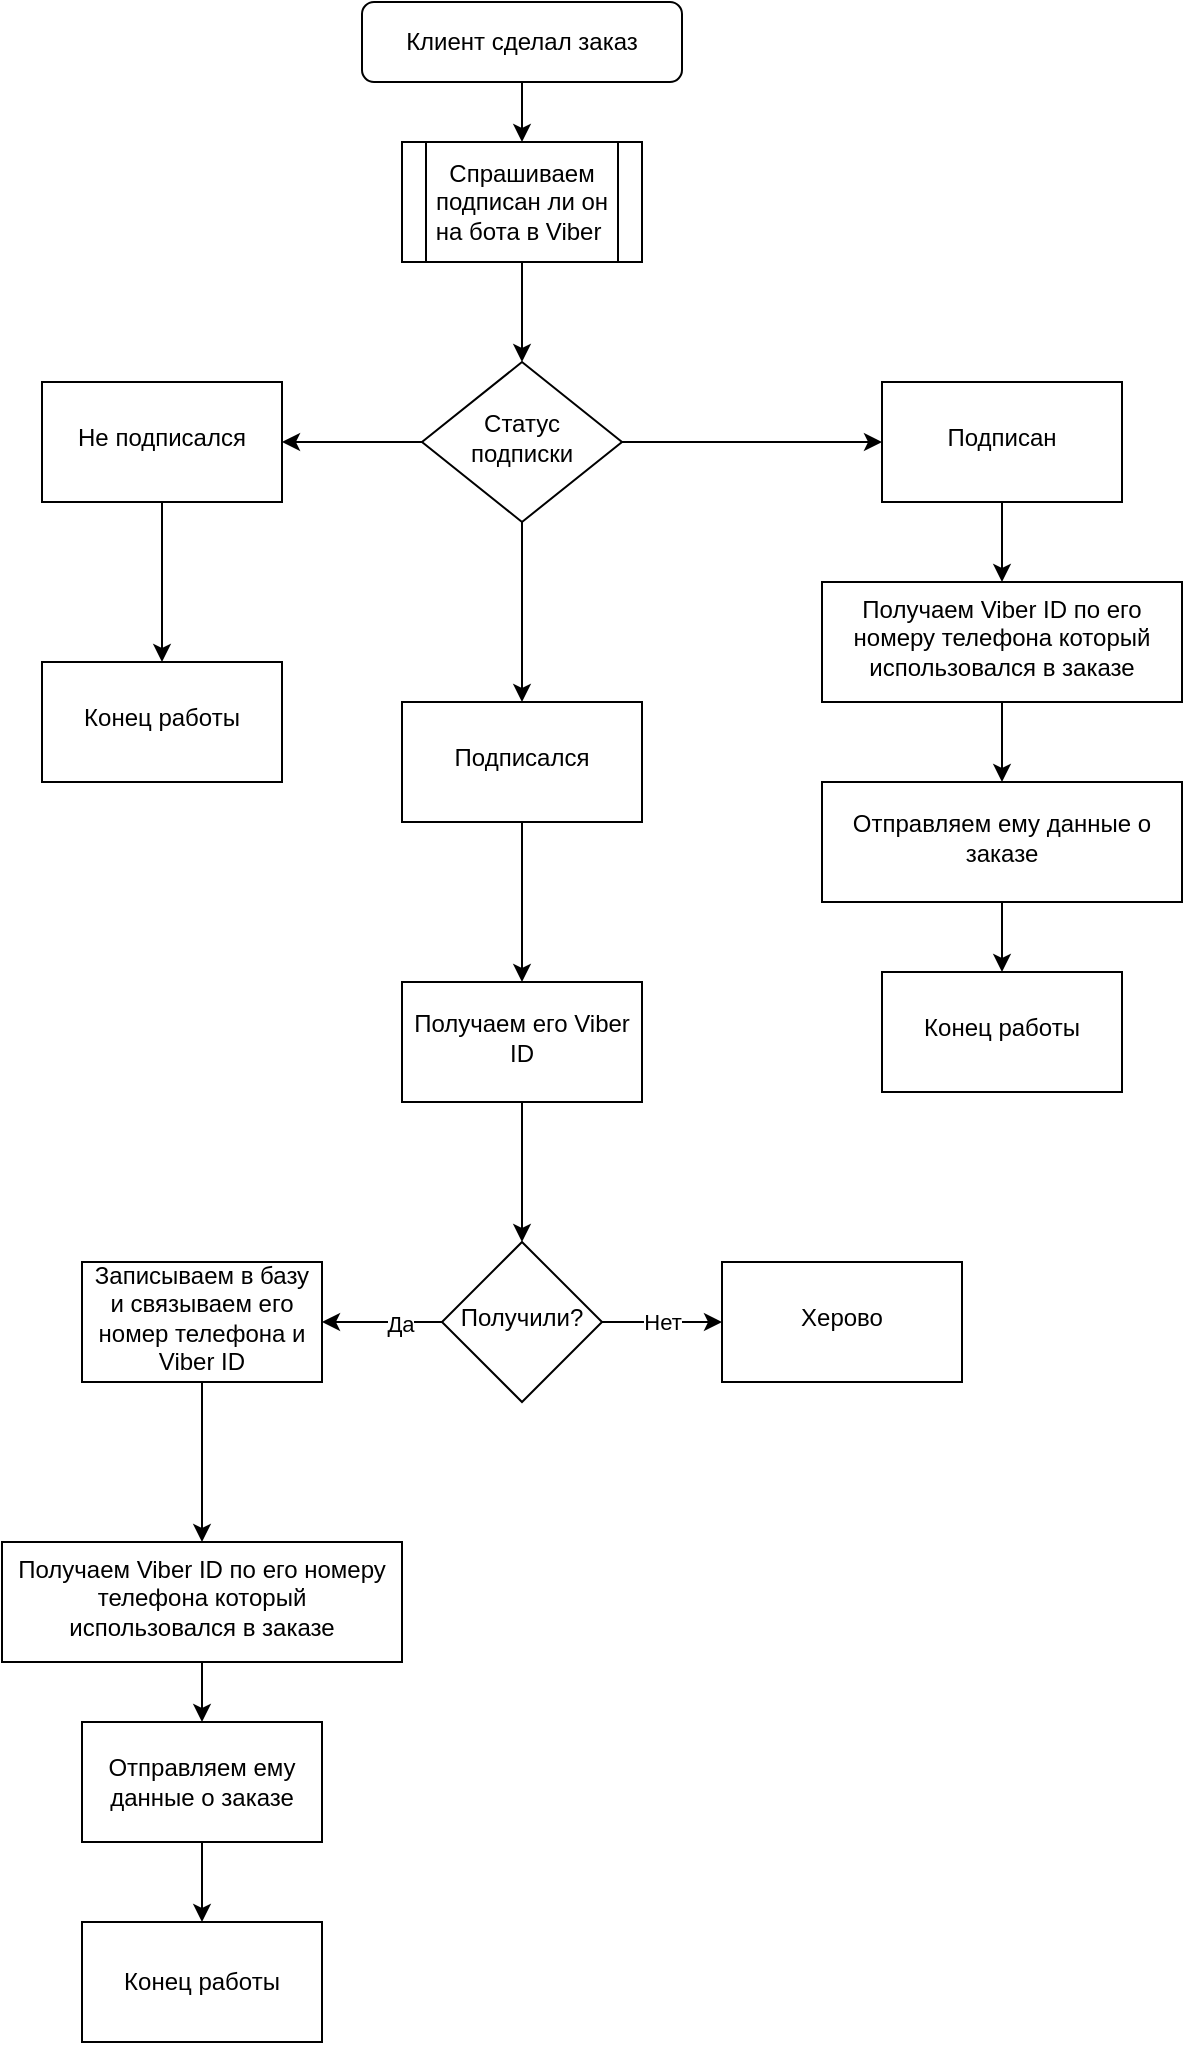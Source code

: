 <mxfile version="13.9.6" type="github">
  <diagram id="C5RBs43oDa-KdzZeNtuy" name="Page-1">
    <mxGraphModel dx="2370" dy="1315" grid="1" gridSize="10" guides="1" tooltips="1" connect="1" arrows="1" fold="1" page="1" pageScale="1" pageWidth="827" pageHeight="1169" math="0" shadow="0">
      <root>
        <mxCell id="WIyWlLk6GJQsqaUBKTNV-0" />
        <mxCell id="WIyWlLk6GJQsqaUBKTNV-1" parent="WIyWlLk6GJQsqaUBKTNV-0" />
        <mxCell id="ar77lbCRcMSKX_j9h_aJ-3" value="" style="edgeStyle=orthogonalEdgeStyle;rounded=0;orthogonalLoop=1;jettySize=auto;html=1;" edge="1" parent="WIyWlLk6GJQsqaUBKTNV-1" source="WIyWlLk6GJQsqaUBKTNV-3" target="ar77lbCRcMSKX_j9h_aJ-2">
          <mxGeometry relative="1" as="geometry" />
        </mxCell>
        <mxCell id="WIyWlLk6GJQsqaUBKTNV-3" value="Клиент сделал заказ" style="rounded=1;whiteSpace=wrap;html=1;fontSize=12;glass=0;strokeWidth=1;shadow=0;" parent="WIyWlLk6GJQsqaUBKTNV-1" vertex="1">
          <mxGeometry x="320" y="70" width="160" height="40" as="geometry" />
        </mxCell>
        <mxCell id="ar77lbCRcMSKX_j9h_aJ-6" value="" style="edgeStyle=orthogonalEdgeStyle;rounded=0;orthogonalLoop=1;jettySize=auto;html=1;" edge="1" parent="WIyWlLk6GJQsqaUBKTNV-1" source="WIyWlLk6GJQsqaUBKTNV-6" target="ar77lbCRcMSKX_j9h_aJ-5">
          <mxGeometry relative="1" as="geometry" />
        </mxCell>
        <mxCell id="ar77lbCRcMSKX_j9h_aJ-8" value="" style="edgeStyle=orthogonalEdgeStyle;rounded=0;orthogonalLoop=1;jettySize=auto;html=1;" edge="1" parent="WIyWlLk6GJQsqaUBKTNV-1" source="WIyWlLk6GJQsqaUBKTNV-6" target="ar77lbCRcMSKX_j9h_aJ-7">
          <mxGeometry relative="1" as="geometry" />
        </mxCell>
        <mxCell id="ar77lbCRcMSKX_j9h_aJ-10" value="" style="edgeStyle=orthogonalEdgeStyle;rounded=0;orthogonalLoop=1;jettySize=auto;html=1;" edge="1" parent="WIyWlLk6GJQsqaUBKTNV-1" source="WIyWlLk6GJQsqaUBKTNV-6" target="ar77lbCRcMSKX_j9h_aJ-9">
          <mxGeometry relative="1" as="geometry" />
        </mxCell>
        <mxCell id="WIyWlLk6GJQsqaUBKTNV-6" value="Статус подписки" style="rhombus;whiteSpace=wrap;html=1;shadow=0;fontFamily=Helvetica;fontSize=12;align=center;strokeWidth=1;spacing=6;spacingTop=-4;" parent="WIyWlLk6GJQsqaUBKTNV-1" vertex="1">
          <mxGeometry x="350" y="250" width="100" height="80" as="geometry" />
        </mxCell>
        <mxCell id="ar77lbCRcMSKX_j9h_aJ-4" value="" style="edgeStyle=orthogonalEdgeStyle;rounded=0;orthogonalLoop=1;jettySize=auto;html=1;" edge="1" parent="WIyWlLk6GJQsqaUBKTNV-1" source="ar77lbCRcMSKX_j9h_aJ-2" target="WIyWlLk6GJQsqaUBKTNV-6">
          <mxGeometry relative="1" as="geometry" />
        </mxCell>
        <mxCell id="ar77lbCRcMSKX_j9h_aJ-2" value="Спрашиваем подписан ли он на бота в Viber&amp;nbsp;" style="shape=process;whiteSpace=wrap;html=1;backgroundOutline=1;" vertex="1" parent="WIyWlLk6GJQsqaUBKTNV-1">
          <mxGeometry x="340" y="140" width="120" height="60" as="geometry" />
        </mxCell>
        <mxCell id="ar77lbCRcMSKX_j9h_aJ-12" value="" style="edgeStyle=orthogonalEdgeStyle;rounded=0;orthogonalLoop=1;jettySize=auto;html=1;" edge="1" parent="WIyWlLk6GJQsqaUBKTNV-1" source="ar77lbCRcMSKX_j9h_aJ-5" target="ar77lbCRcMSKX_j9h_aJ-11">
          <mxGeometry relative="1" as="geometry" />
        </mxCell>
        <mxCell id="ar77lbCRcMSKX_j9h_aJ-5" value="Не подписался" style="whiteSpace=wrap;html=1;shadow=0;strokeWidth=1;spacing=6;spacingTop=-4;" vertex="1" parent="WIyWlLk6GJQsqaUBKTNV-1">
          <mxGeometry x="160" y="260" width="120" height="60" as="geometry" />
        </mxCell>
        <mxCell id="ar77lbCRcMSKX_j9h_aJ-14" value="" style="edgeStyle=orthogonalEdgeStyle;rounded=0;orthogonalLoop=1;jettySize=auto;html=1;" edge="1" parent="WIyWlLk6GJQsqaUBKTNV-1" source="ar77lbCRcMSKX_j9h_aJ-7" target="ar77lbCRcMSKX_j9h_aJ-13">
          <mxGeometry relative="1" as="geometry" />
        </mxCell>
        <mxCell id="ar77lbCRcMSKX_j9h_aJ-7" value="Подписан" style="whiteSpace=wrap;html=1;shadow=0;strokeWidth=1;spacing=6;spacingTop=-4;" vertex="1" parent="WIyWlLk6GJQsqaUBKTNV-1">
          <mxGeometry x="580" y="260" width="120" height="60" as="geometry" />
        </mxCell>
        <mxCell id="ar77lbCRcMSKX_j9h_aJ-18" value="" style="edgeStyle=orthogonalEdgeStyle;rounded=0;orthogonalLoop=1;jettySize=auto;html=1;" edge="1" parent="WIyWlLk6GJQsqaUBKTNV-1" source="ar77lbCRcMSKX_j9h_aJ-9" target="ar77lbCRcMSKX_j9h_aJ-17">
          <mxGeometry relative="1" as="geometry" />
        </mxCell>
        <mxCell id="ar77lbCRcMSKX_j9h_aJ-9" value="Подписался" style="whiteSpace=wrap;html=1;shadow=0;strokeWidth=1;spacing=6;spacingTop=-4;" vertex="1" parent="WIyWlLk6GJQsqaUBKTNV-1">
          <mxGeometry x="340" y="420" width="120" height="60" as="geometry" />
        </mxCell>
        <mxCell id="ar77lbCRcMSKX_j9h_aJ-11" value="Конец работы" style="whiteSpace=wrap;html=1;shadow=0;strokeWidth=1;spacing=6;spacingTop=-4;" vertex="1" parent="WIyWlLk6GJQsqaUBKTNV-1">
          <mxGeometry x="160" y="400" width="120" height="60" as="geometry" />
        </mxCell>
        <mxCell id="ar77lbCRcMSKX_j9h_aJ-16" value="" style="edgeStyle=orthogonalEdgeStyle;rounded=0;orthogonalLoop=1;jettySize=auto;html=1;" edge="1" parent="WIyWlLk6GJQsqaUBKTNV-1" source="ar77lbCRcMSKX_j9h_aJ-13" target="ar77lbCRcMSKX_j9h_aJ-15">
          <mxGeometry relative="1" as="geometry" />
        </mxCell>
        <mxCell id="ar77lbCRcMSKX_j9h_aJ-13" value="Получаем Viber ID по его номеру телефона который использовался в заказе" style="whiteSpace=wrap;html=1;shadow=0;strokeWidth=1;spacing=6;spacingTop=-4;" vertex="1" parent="WIyWlLk6GJQsqaUBKTNV-1">
          <mxGeometry x="550" y="360" width="180" height="60" as="geometry" />
        </mxCell>
        <mxCell id="ar77lbCRcMSKX_j9h_aJ-34" value="" style="edgeStyle=orthogonalEdgeStyle;rounded=0;orthogonalLoop=1;jettySize=auto;html=1;" edge="1" parent="WIyWlLk6GJQsqaUBKTNV-1" source="ar77lbCRcMSKX_j9h_aJ-15" target="ar77lbCRcMSKX_j9h_aJ-33">
          <mxGeometry relative="1" as="geometry" />
        </mxCell>
        <mxCell id="ar77lbCRcMSKX_j9h_aJ-15" value="Отправляем ему данные о заказе" style="whiteSpace=wrap;html=1;shadow=0;strokeWidth=1;spacing=6;spacingTop=-4;" vertex="1" parent="WIyWlLk6GJQsqaUBKTNV-1">
          <mxGeometry x="550" y="460" width="180" height="60" as="geometry" />
        </mxCell>
        <mxCell id="ar77lbCRcMSKX_j9h_aJ-20" value="" style="edgeStyle=orthogonalEdgeStyle;rounded=0;orthogonalLoop=1;jettySize=auto;html=1;" edge="1" parent="WIyWlLk6GJQsqaUBKTNV-1" source="ar77lbCRcMSKX_j9h_aJ-17" target="ar77lbCRcMSKX_j9h_aJ-19">
          <mxGeometry relative="1" as="geometry" />
        </mxCell>
        <mxCell id="ar77lbCRcMSKX_j9h_aJ-17" value="Получаем его Viber ID" style="whiteSpace=wrap;html=1;shadow=0;strokeWidth=1;spacing=6;spacingTop=-4;" vertex="1" parent="WIyWlLk6GJQsqaUBKTNV-1">
          <mxGeometry x="340" y="560" width="120" height="60" as="geometry" />
        </mxCell>
        <mxCell id="ar77lbCRcMSKX_j9h_aJ-22" value="" style="edgeStyle=orthogonalEdgeStyle;rounded=0;orthogonalLoop=1;jettySize=auto;html=1;" edge="1" parent="WIyWlLk6GJQsqaUBKTNV-1" source="ar77lbCRcMSKX_j9h_aJ-19" target="ar77lbCRcMSKX_j9h_aJ-21">
          <mxGeometry relative="1" as="geometry" />
        </mxCell>
        <mxCell id="ar77lbCRcMSKX_j9h_aJ-23" value="Да&lt;br&gt;" style="edgeLabel;html=1;align=center;verticalAlign=middle;resizable=0;points=[];" vertex="1" connectable="0" parent="ar77lbCRcMSKX_j9h_aJ-22">
          <mxGeometry x="-0.281" y="1" relative="1" as="geometry">
            <mxPoint as="offset" />
          </mxGeometry>
        </mxCell>
        <mxCell id="ar77lbCRcMSKX_j9h_aJ-25" value="" style="edgeStyle=orthogonalEdgeStyle;rounded=0;orthogonalLoop=1;jettySize=auto;html=1;" edge="1" parent="WIyWlLk6GJQsqaUBKTNV-1" source="ar77lbCRcMSKX_j9h_aJ-19" target="ar77lbCRcMSKX_j9h_aJ-24">
          <mxGeometry relative="1" as="geometry" />
        </mxCell>
        <mxCell id="ar77lbCRcMSKX_j9h_aJ-26" value="Нет" style="edgeLabel;html=1;align=center;verticalAlign=middle;resizable=0;points=[];" vertex="1" connectable="0" parent="ar77lbCRcMSKX_j9h_aJ-25">
          <mxGeometry x="0.844" y="2" relative="1" as="geometry">
            <mxPoint x="-25.33" y="2" as="offset" />
          </mxGeometry>
        </mxCell>
        <mxCell id="ar77lbCRcMSKX_j9h_aJ-19" value="Получили?" style="rhombus;whiteSpace=wrap;html=1;shadow=0;strokeWidth=1;spacing=6;spacingTop=-4;" vertex="1" parent="WIyWlLk6GJQsqaUBKTNV-1">
          <mxGeometry x="360" y="690" width="80" height="80" as="geometry" />
        </mxCell>
        <mxCell id="ar77lbCRcMSKX_j9h_aJ-28" value="" style="edgeStyle=orthogonalEdgeStyle;rounded=0;orthogonalLoop=1;jettySize=auto;html=1;" edge="1" parent="WIyWlLk6GJQsqaUBKTNV-1" source="ar77lbCRcMSKX_j9h_aJ-21" target="ar77lbCRcMSKX_j9h_aJ-27">
          <mxGeometry relative="1" as="geometry" />
        </mxCell>
        <mxCell id="ar77lbCRcMSKX_j9h_aJ-21" value="Записываем в базу и связываем его номер телефона и Viber ID" style="whiteSpace=wrap;html=1;shadow=0;strokeWidth=1;spacing=6;spacingTop=-4;" vertex="1" parent="WIyWlLk6GJQsqaUBKTNV-1">
          <mxGeometry x="180" y="700" width="120" height="60" as="geometry" />
        </mxCell>
        <mxCell id="ar77lbCRcMSKX_j9h_aJ-24" value="Херово" style="whiteSpace=wrap;html=1;shadow=0;strokeWidth=1;spacing=6;spacingTop=-4;" vertex="1" parent="WIyWlLk6GJQsqaUBKTNV-1">
          <mxGeometry x="500" y="700" width="120" height="60" as="geometry" />
        </mxCell>
        <mxCell id="ar77lbCRcMSKX_j9h_aJ-30" value="" style="edgeStyle=orthogonalEdgeStyle;rounded=0;orthogonalLoop=1;jettySize=auto;html=1;" edge="1" parent="WIyWlLk6GJQsqaUBKTNV-1" source="ar77lbCRcMSKX_j9h_aJ-27" target="ar77lbCRcMSKX_j9h_aJ-29">
          <mxGeometry relative="1" as="geometry" />
        </mxCell>
        <mxCell id="ar77lbCRcMSKX_j9h_aJ-27" value="Получаем Viber ID по его номеру телефона который использовался в заказе" style="whiteSpace=wrap;html=1;shadow=0;strokeWidth=1;spacing=6;spacingTop=-4;" vertex="1" parent="WIyWlLk6GJQsqaUBKTNV-1">
          <mxGeometry x="140" y="840" width="200" height="60" as="geometry" />
        </mxCell>
        <mxCell id="ar77lbCRcMSKX_j9h_aJ-32" value="" style="edgeStyle=orthogonalEdgeStyle;rounded=0;orthogonalLoop=1;jettySize=auto;html=1;" edge="1" parent="WIyWlLk6GJQsqaUBKTNV-1" source="ar77lbCRcMSKX_j9h_aJ-29" target="ar77lbCRcMSKX_j9h_aJ-31">
          <mxGeometry relative="1" as="geometry" />
        </mxCell>
        <mxCell id="ar77lbCRcMSKX_j9h_aJ-29" value="&lt;span&gt;Отправляем ему данные о заказе&lt;/span&gt;" style="whiteSpace=wrap;html=1;" vertex="1" parent="WIyWlLk6GJQsqaUBKTNV-1">
          <mxGeometry x="180" y="930" width="120" height="60" as="geometry" />
        </mxCell>
        <mxCell id="ar77lbCRcMSKX_j9h_aJ-31" value="Конец работы" style="whiteSpace=wrap;html=1;" vertex="1" parent="WIyWlLk6GJQsqaUBKTNV-1">
          <mxGeometry x="180" y="1030" width="120" height="60" as="geometry" />
        </mxCell>
        <mxCell id="ar77lbCRcMSKX_j9h_aJ-33" value="Конец работы" style="whiteSpace=wrap;html=1;shadow=0;strokeWidth=1;spacing=6;spacingTop=-4;" vertex="1" parent="WIyWlLk6GJQsqaUBKTNV-1">
          <mxGeometry x="580" y="555" width="120" height="60" as="geometry" />
        </mxCell>
      </root>
    </mxGraphModel>
  </diagram>
</mxfile>

